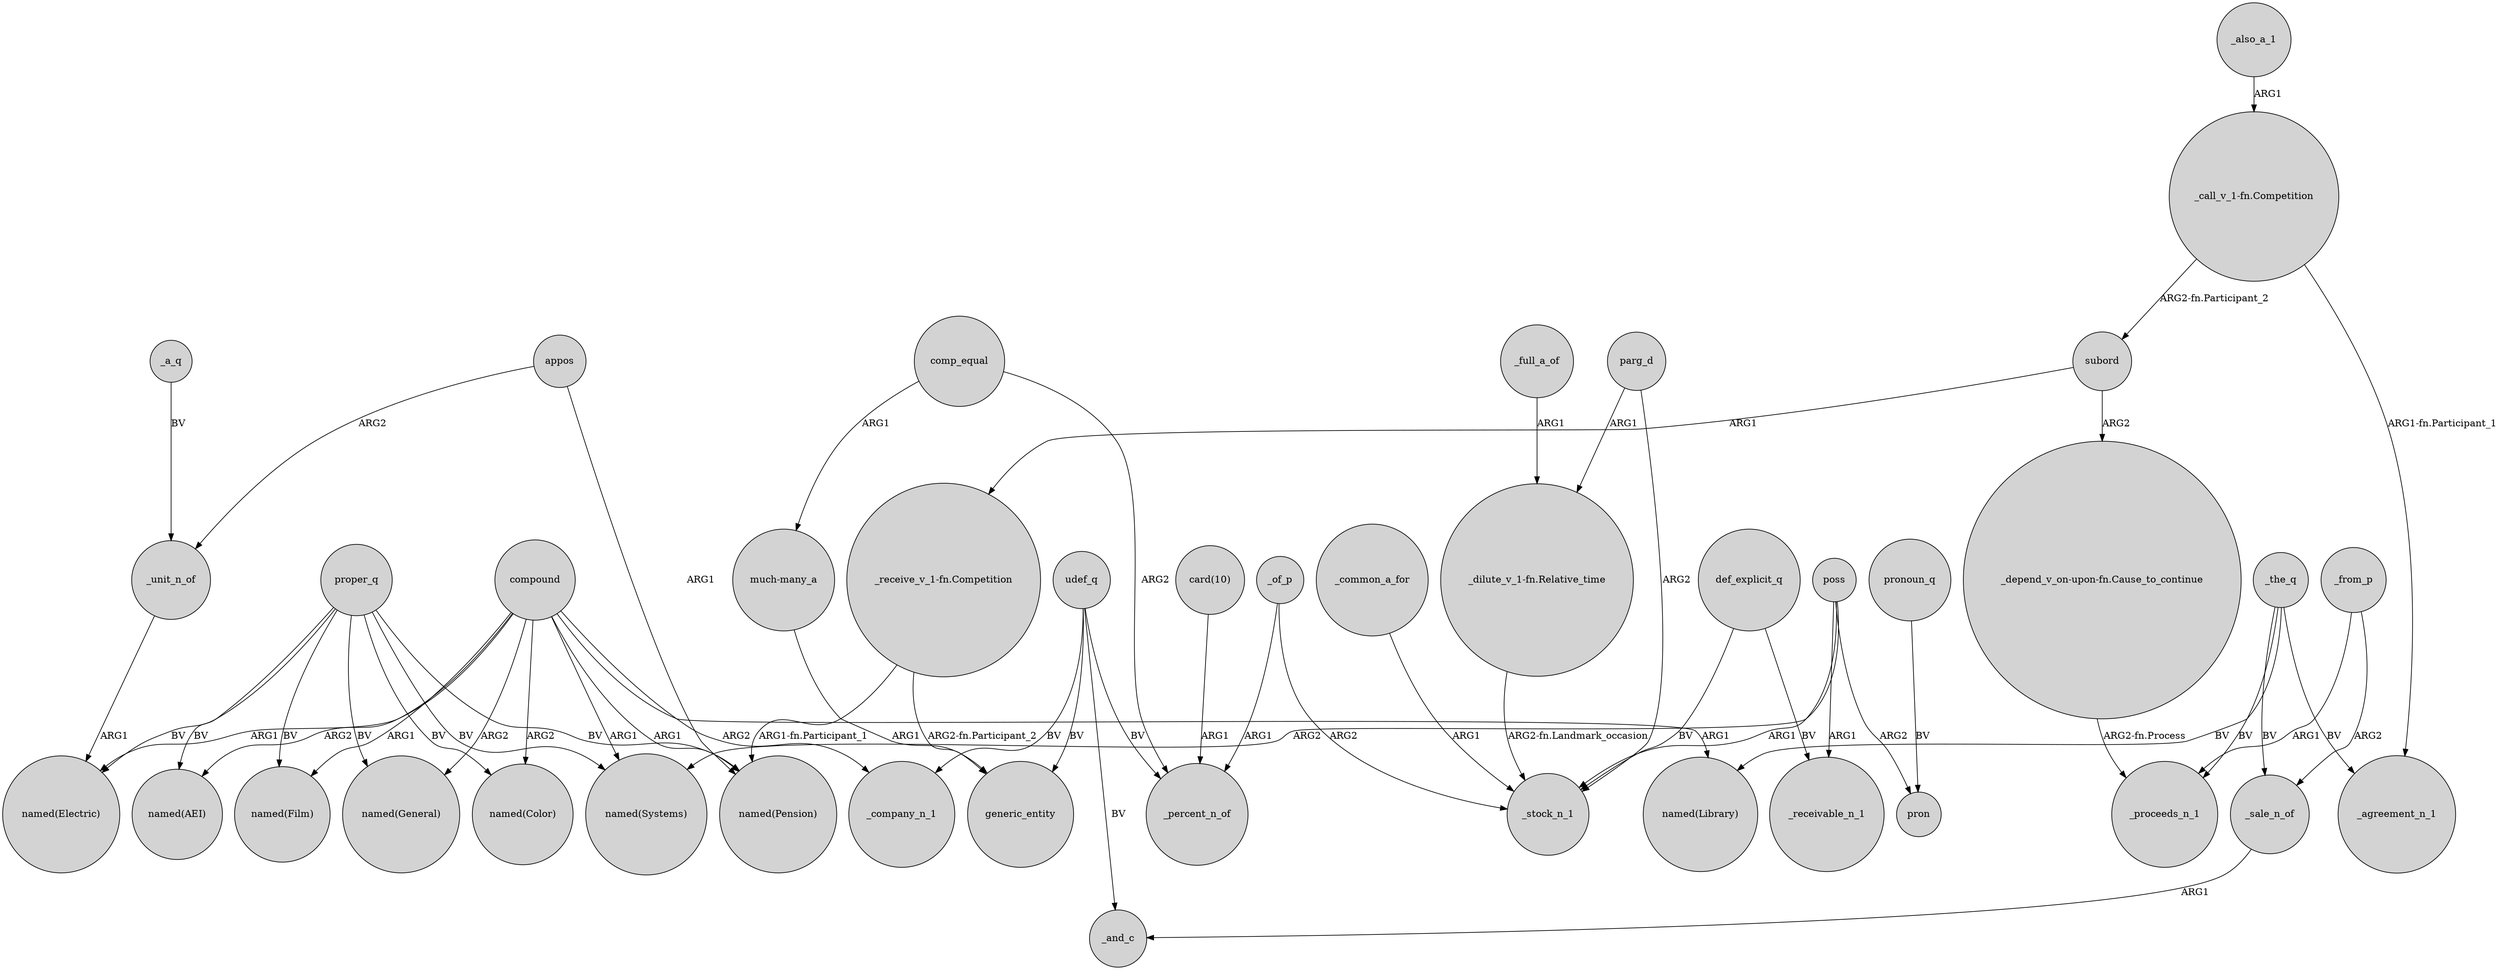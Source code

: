 digraph {
	node [shape=circle style=filled]
	subord -> "_receive_v_1-fn.Competition" [label=ARG1]
	_the_q -> _agreement_n_1 [label=BV]
	"_call_v_1-fn.Competition" -> subord [label="ARG2-fn.Participant_2"]
	comp_equal -> _percent_n_of [label=ARG2]
	proper_q -> "named(Pension)" [label=BV]
	_common_a_for -> _stock_n_1 [label=ARG1]
	compound -> _company_n_1 [label=ARG2]
	udef_q -> _company_n_1 [label=BV]
	compound -> "named(Library)" [label=ARG1]
	_also_a_1 -> "_call_v_1-fn.Competition" [label=ARG1]
	compound -> "named(Color)" [label=ARG2]
	appos -> "named(Pension)" [label=ARG1]
	_from_p -> _proceeds_n_1 [label=ARG1]
	parg_d -> "_dilute_v_1-fn.Relative_time" [label=ARG1]
	def_explicit_q -> _stock_n_1 [label=BV]
	compound -> "named(Electric)" [label=ARG1]
	proper_q -> "named(Color)" [label=BV]
	_the_q -> _proceeds_n_1 [label=BV]
	udef_q -> _and_c [label=BV]
	_of_p -> _percent_n_of [label=ARG1]
	proper_q -> "named(AEI)" [label=BV]
	udef_q -> generic_entity [label=BV]
	compound -> "named(Pension)" [label=ARG1]
	_from_p -> _sale_n_of [label=ARG2]
	_the_q -> "named(Library)" [label=BV]
	poss -> _receivable_n_1 [label=ARG1]
	comp_equal -> "much-many_a" [label=ARG1]
	pronoun_q -> pron [label=BV]
	poss -> pron [label=ARG2]
	def_explicit_q -> _receivable_n_1 [label=BV]
	proper_q -> "named(Systems)" [label=BV]
	proper_q -> "named(Film)" [label=BV]
	"much-many_a" -> generic_entity [label=ARG1]
	subord -> "_depend_v_on-upon-fn.Cause_to_continue" [label=ARG2]
	compound -> "named(Systems)" [label=ARG1]
	_full_a_of -> "_dilute_v_1-fn.Relative_time" [label=ARG1]
	udef_q -> _percent_n_of [label=BV]
	"_receive_v_1-fn.Competition" -> "named(Pension)" [label="ARG1-fn.Participant_1"]
	proper_q -> "named(Electric)" [label=BV]
	poss -> _stock_n_1 [label=ARG1]
	"card(10)" -> _percent_n_of [label=ARG1]
	proper_q -> "named(General)" [label=BV]
	compound -> "named(AEI)" [label=ARG2]
	_unit_n_of -> "named(Electric)" [label=ARG1]
	"_receive_v_1-fn.Competition" -> generic_entity [label="ARG2-fn.Participant_2"]
	appos -> _unit_n_of [label=ARG2]
	_of_p -> _stock_n_1 [label=ARG2]
	"_depend_v_on-upon-fn.Cause_to_continue" -> _proceeds_n_1 [label="ARG2-fn.Process"]
	_sale_n_of -> _and_c [label=ARG1]
	poss -> "named(Systems)" [label=ARG2]
	compound -> "named(Film)" [label=ARG1]
	"_dilute_v_1-fn.Relative_time" -> _stock_n_1 [label="ARG2-fn.Landmark_occasion"]
	"_call_v_1-fn.Competition" -> _agreement_n_1 [label="ARG1-fn.Participant_1"]
	_the_q -> _sale_n_of [label=BV]
	_a_q -> _unit_n_of [label=BV]
	parg_d -> _stock_n_1 [label=ARG2]
	compound -> "named(General)" [label=ARG2]
}
